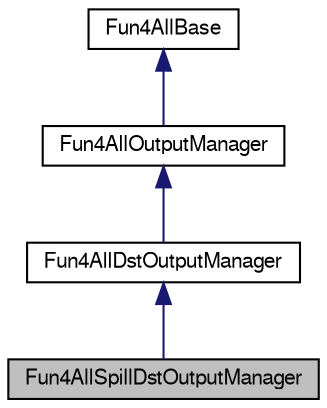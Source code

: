 digraph "Fun4AllSpillDstOutputManager"
{
  bgcolor="transparent";
  edge [fontname="FreeSans",fontsize="10",labelfontname="FreeSans",labelfontsize="10"];
  node [fontname="FreeSans",fontsize="10",shape=record];
  Node1 [label="Fun4AllSpillDstOutputManager",height=0.2,width=0.4,color="black", fillcolor="grey75", style="filled" fontcolor="black"];
  Node2 -> Node1 [dir="back",color="midnightblue",fontsize="10",style="solid",fontname="FreeSans"];
  Node2 [label="Fun4AllDstOutputManager",height=0.2,width=0.4,color="black",URL="$da/daa/classFun4AllDstOutputManager.html"];
  Node3 -> Node2 [dir="back",color="midnightblue",fontsize="10",style="solid",fontname="FreeSans"];
  Node3 [label="Fun4AllOutputManager",height=0.2,width=0.4,color="black",URL="$d8/d77/classFun4AllOutputManager.html"];
  Node4 -> Node3 [dir="back",color="midnightblue",fontsize="10",style="solid",fontname="FreeSans"];
  Node4 [label="Fun4AllBase",height=0.2,width=0.4,color="black",URL="$d5/dec/classFun4AllBase.html"];
}
